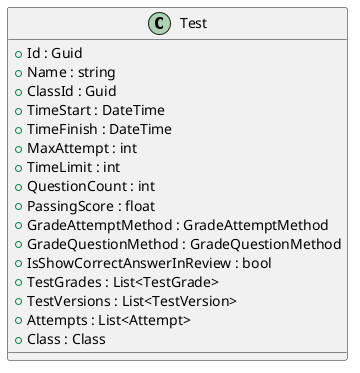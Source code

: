 @startuml
class Test {
    + Id : Guid
    + Name : string
    + ClassId : Guid
    + TimeStart : DateTime
    + TimeFinish : DateTime
    + MaxAttempt : int
    + TimeLimit : int
    + QuestionCount : int
    + PassingScore : float
    + GradeAttemptMethod : GradeAttemptMethod
    + GradeQuestionMethod : GradeQuestionMethod
    + IsShowCorrectAnswerInReview : bool
    + TestGrades : List<TestGrade>
    + TestVersions : List<TestVersion>
    + Attempts : List<Attempt>
    + Class : Class
}
@enduml 